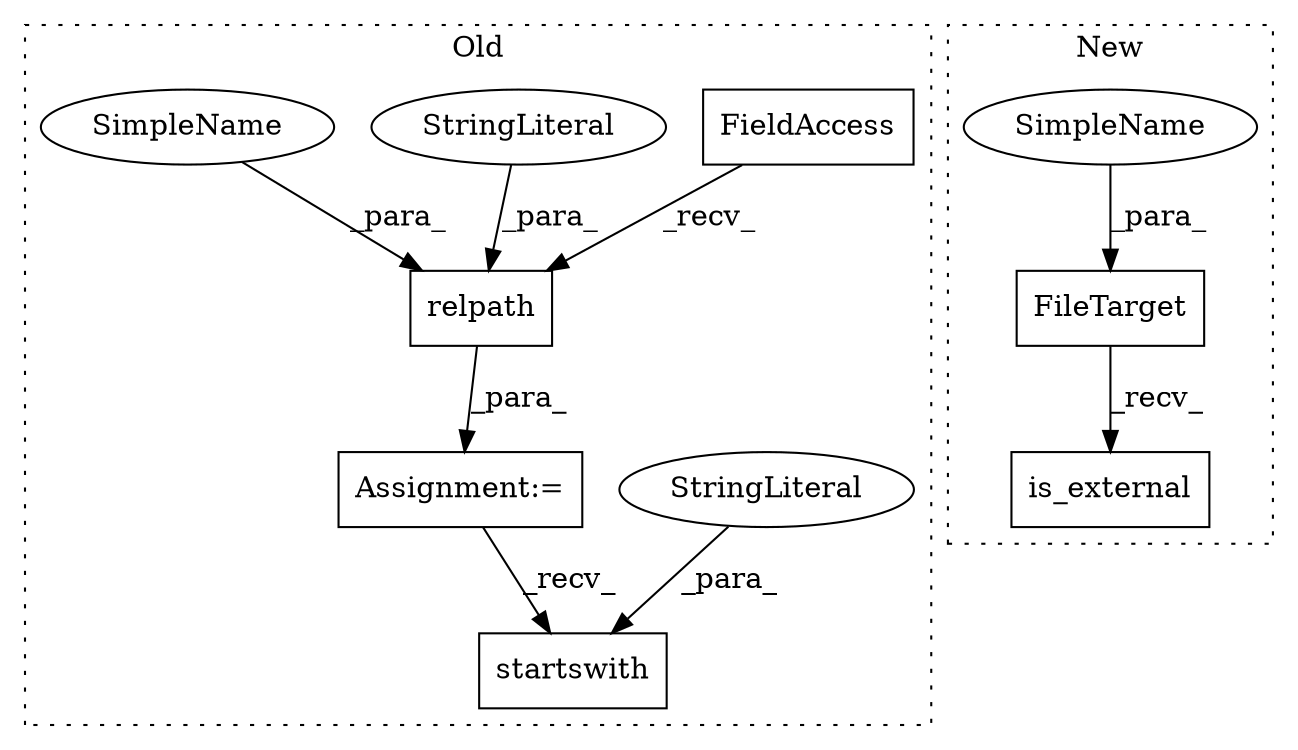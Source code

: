 digraph G {
subgraph cluster0 {
1 [label="relpath" a="32" s="39412,39425" l="8,1" shape="box"];
3 [label="startswith" a="32" s="39448,39463" l="11,1" shape="box"];
5 [label="FieldAccess" a="22" s="39404" l="7" shape="box"];
6 [label="Assignment:=" a="7" s="39403" l="1" shape="box"];
7 [label="StringLiteral" a="45" s="39422" l="3" shape="ellipse"];
8 [label="StringLiteral" a="45" s="39459" l="4" shape="ellipse"];
9 [label="SimpleName" a="42" s="39420" l="1" shape="ellipse"];
label = "Old";
style="dotted";
}
subgraph cluster1 {
2 [label="is_external" a="32" s="39284" l="13" shape="box"];
4 [label="FileTarget" a="32" s="39270,39282" l="11,1" shape="box"];
10 [label="SimpleName" a="42" s="39281" l="1" shape="ellipse"];
label = "New";
style="dotted";
}
1 -> 6 [label="_para_"];
4 -> 2 [label="_recv_"];
5 -> 1 [label="_recv_"];
6 -> 3 [label="_recv_"];
7 -> 1 [label="_para_"];
8 -> 3 [label="_para_"];
9 -> 1 [label="_para_"];
10 -> 4 [label="_para_"];
}
